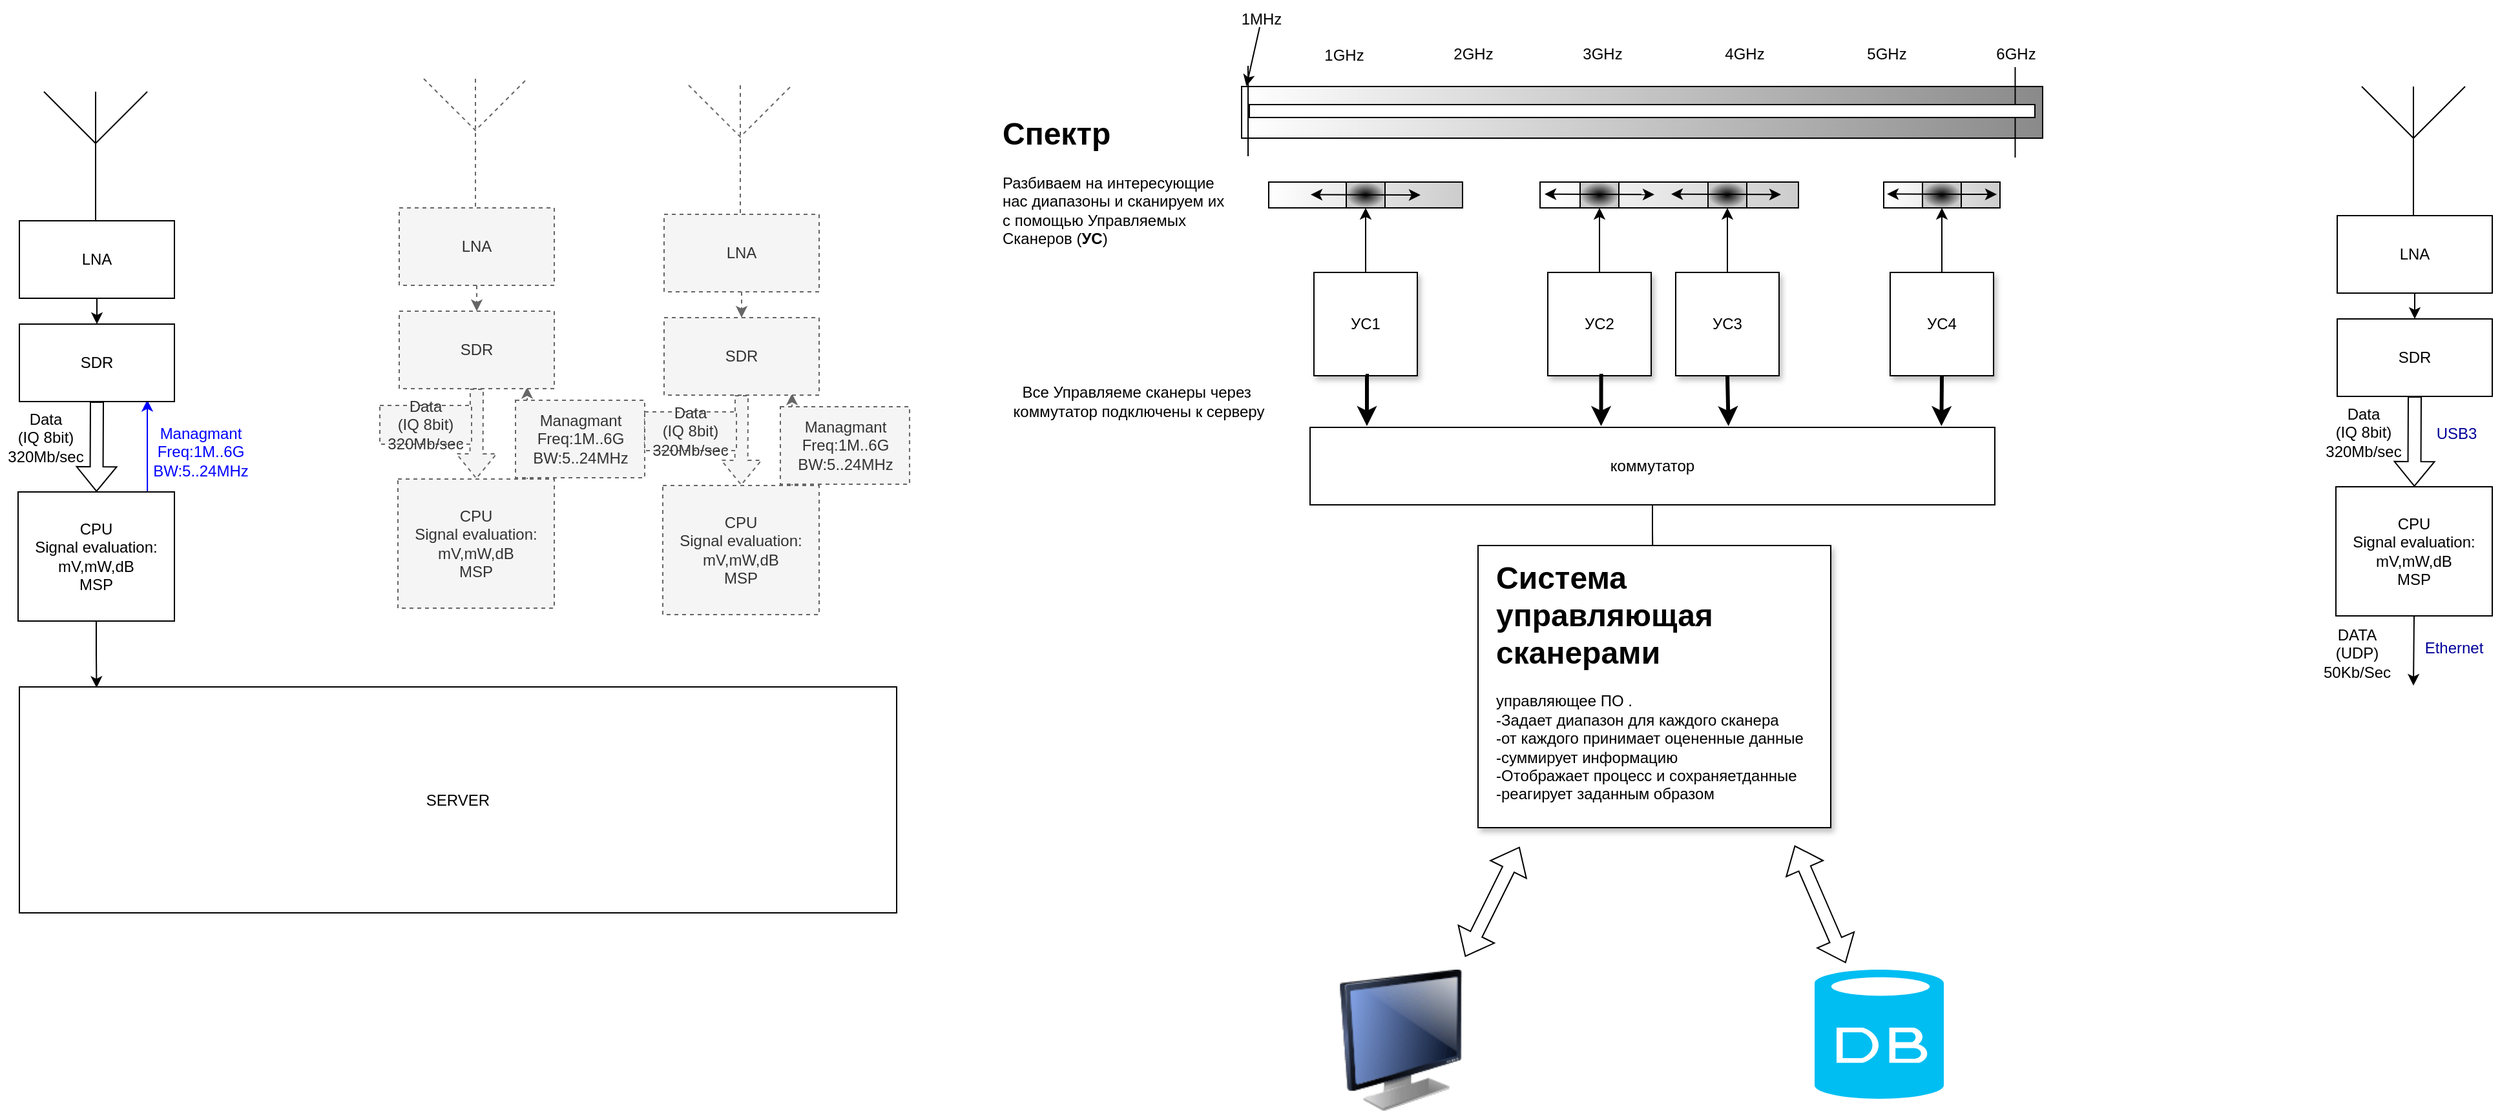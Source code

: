 <mxfile version="24.0.5" type="github">
  <diagram name="Страница — 1" id="Wt9Dw4-7bhf395d1TXMc">
    <mxGraphModel dx="2490" dy="1497" grid="1" gridSize="10" guides="1" tooltips="1" connect="1" arrows="1" fold="1" page="1" pageScale="1" pageWidth="827" pageHeight="1169" math="0" shadow="0">
      <root>
        <mxCell id="0" />
        <mxCell id="1" parent="0" />
        <mxCell id="6Qiw5VS2r3cl6HaXIJJI-7" value="SERVER" style="rounded=0;whiteSpace=wrap;html=1;" vertex="1" parent="1">
          <mxGeometry x="81" y="561" width="679" height="175" as="geometry" />
        </mxCell>
        <mxCell id="6Qiw5VS2r3cl6HaXIJJI-16" value="" style="endArrow=classic;html=1;rounded=0;entryX=0.825;entryY=0.979;entryDx=0;entryDy=0;entryPerimeter=0;strokeColor=#0000FF;exitX=0.827;exitY=0.002;exitDx=0;exitDy=0;exitPerimeter=0;" edge="1" parent="1" source="6Qiw5VS2r3cl6HaXIJJI-4" target="6Qiw5VS2r3cl6HaXIJJI-2">
          <mxGeometry width="50" height="50" relative="1" as="geometry">
            <mxPoint x="180" y="400" as="sourcePoint" />
            <mxPoint x="290" y="350" as="targetPoint" />
          </mxGeometry>
        </mxCell>
        <mxCell id="6Qiw5VS2r3cl6HaXIJJI-17" value="Managmant&lt;br&gt;Freq:1M..6G&lt;br&gt;BW:5..24MHz" style="text;html=1;align=center;verticalAlign=middle;resizable=0;points=[];autosize=1;strokeColor=none;fillColor=none;fontColor=#0000FF;" vertex="1" parent="1">
          <mxGeometry x="171" y="349" width="100" height="60" as="geometry" />
        </mxCell>
        <mxCell id="6Qiw5VS2r3cl6HaXIJJI-1" value="" style="verticalLabelPosition=bottom;shadow=0;dashed=0;align=center;html=1;verticalAlign=top;shape=mxgraph.electrical.radio.aerial_-_antenna_1;" vertex="1" parent="1">
          <mxGeometry x="100" y="100" width="80" height="100" as="geometry" />
        </mxCell>
        <mxCell id="6Qiw5VS2r3cl6HaXIJJI-2" value="SDR" style="rounded=0;whiteSpace=wrap;html=1;" vertex="1" parent="1">
          <mxGeometry x="81" y="280" width="120" height="60" as="geometry" />
        </mxCell>
        <mxCell id="6Qiw5VS2r3cl6HaXIJJI-18" style="edgeStyle=orthogonalEdgeStyle;rounded=0;orthogonalLoop=1;jettySize=auto;html=1;exitX=0.5;exitY=1;exitDx=0;exitDy=0;" edge="1" parent="1" source="6Qiw5VS2r3cl6HaXIJJI-3">
          <mxGeometry relative="1" as="geometry">
            <mxPoint x="141" y="280" as="targetPoint" />
          </mxGeometry>
        </mxCell>
        <mxCell id="6Qiw5VS2r3cl6HaXIJJI-3" value="LNA" style="rounded=0;whiteSpace=wrap;html=1;" vertex="1" parent="1">
          <mxGeometry x="81" y="200" width="120" height="60" as="geometry" />
        </mxCell>
        <mxCell id="6Qiw5VS2r3cl6HaXIJJI-4" value="CPU&lt;div&gt;&lt;span lang=&quot;en&quot; class=&quot;HwtZe&quot;&gt;&lt;span class=&quot;jCAhz ChMk0b&quot;&gt;&lt;span class=&quot;ryNqvb&quot;&gt;Signal evaluation:&lt;br&gt;mV,mW,dB&lt;br&gt;MSP&lt;br&gt;&lt;/span&gt;&lt;/span&gt;&lt;/span&gt;&lt;/div&gt;" style="rounded=0;whiteSpace=wrap;html=1;" vertex="1" parent="1">
          <mxGeometry x="80" y="410" width="121" height="100" as="geometry" />
        </mxCell>
        <mxCell id="6Qiw5VS2r3cl6HaXIJJI-5" value="" style="shape=flexArrow;endArrow=classic;html=1;rounded=0;exitX=0.5;exitY=1;exitDx=0;exitDy=0;" edge="1" parent="1" source="6Qiw5VS2r3cl6HaXIJJI-2" target="6Qiw5VS2r3cl6HaXIJJI-4">
          <mxGeometry width="50" height="50" relative="1" as="geometry">
            <mxPoint x="20" y="390" as="sourcePoint" />
            <mxPoint x="70" y="340" as="targetPoint" />
          </mxGeometry>
        </mxCell>
        <mxCell id="6Qiw5VS2r3cl6HaXIJJI-6" value="Data&lt;br&gt;(IQ 8bit)&lt;br&gt;320Mb/sec" style="text;html=1;align=center;verticalAlign=middle;whiteSpace=wrap;rounded=0;" vertex="1" parent="1">
          <mxGeometry x="66" y="353" width="71" height="30" as="geometry" />
        </mxCell>
        <mxCell id="6Qiw5VS2r3cl6HaXIJJI-21" style="edgeStyle=orthogonalEdgeStyle;rounded=0;orthogonalLoop=1;jettySize=auto;html=1;exitX=0.5;exitY=1;exitDx=0;exitDy=0;entryX=0.088;entryY=0.004;entryDx=0;entryDy=0;entryPerimeter=0;" edge="1" parent="1" source="6Qiw5VS2r3cl6HaXIJJI-4" target="6Qiw5VS2r3cl6HaXIJJI-7">
          <mxGeometry relative="1" as="geometry" />
        </mxCell>
        <mxCell id="6Qiw5VS2r3cl6HaXIJJI-22" value="" style="endArrow=classic;html=1;rounded=0;entryX=0.825;entryY=0.979;entryDx=0;entryDy=0;entryPerimeter=0;strokeColor=#666666;exitX=0.827;exitY=0.002;exitDx=0;exitDy=0;exitPerimeter=0;fillColor=#f5f5f5;dashed=1;" edge="1" parent="1" source="6Qiw5VS2r3cl6HaXIJJI-28" target="6Qiw5VS2r3cl6HaXIJJI-25">
          <mxGeometry width="50" height="50" relative="1" as="geometry">
            <mxPoint x="474" y="390" as="sourcePoint" />
            <mxPoint x="584" y="340" as="targetPoint" />
          </mxGeometry>
        </mxCell>
        <mxCell id="6Qiw5VS2r3cl6HaXIJJI-23" value="Managmant&lt;br&gt;Freq:1M..6G&lt;br&gt;BW:5..24MHz" style="text;html=1;align=center;verticalAlign=middle;resizable=0;points=[];autosize=1;strokeColor=#666666;fillColor=#f5f5f5;fontColor=#333333;dashed=1;" vertex="1" parent="1">
          <mxGeometry x="465" y="339" width="100" height="60" as="geometry" />
        </mxCell>
        <mxCell id="6Qiw5VS2r3cl6HaXIJJI-24" value="" style="verticalLabelPosition=bottom;shadow=0;dashed=1;align=center;html=1;verticalAlign=top;shape=mxgraph.electrical.radio.aerial_-_antenna_1;fillColor=#f5f5f5;fontColor=#333333;strokeColor=#666666;" vertex="1" parent="1">
          <mxGeometry x="394" y="90" width="80" height="100" as="geometry" />
        </mxCell>
        <mxCell id="6Qiw5VS2r3cl6HaXIJJI-25" value="SDR" style="rounded=0;whiteSpace=wrap;html=1;fillColor=#f5f5f5;fontColor=#333333;strokeColor=#666666;dashed=1;" vertex="1" parent="1">
          <mxGeometry x="375" y="270" width="120" height="60" as="geometry" />
        </mxCell>
        <mxCell id="6Qiw5VS2r3cl6HaXIJJI-26" style="edgeStyle=orthogonalEdgeStyle;rounded=0;orthogonalLoop=1;jettySize=auto;html=1;exitX=0.5;exitY=1;exitDx=0;exitDy=0;fillColor=#f5f5f5;strokeColor=#666666;dashed=1;" edge="1" parent="1" source="6Qiw5VS2r3cl6HaXIJJI-27">
          <mxGeometry relative="1" as="geometry">
            <mxPoint x="435" y="270" as="targetPoint" />
          </mxGeometry>
        </mxCell>
        <mxCell id="6Qiw5VS2r3cl6HaXIJJI-27" value="LNA" style="rounded=0;whiteSpace=wrap;html=1;fillColor=#f5f5f5;fontColor=#333333;strokeColor=#666666;dashed=1;" vertex="1" parent="1">
          <mxGeometry x="375" y="190" width="120" height="60" as="geometry" />
        </mxCell>
        <mxCell id="6Qiw5VS2r3cl6HaXIJJI-28" value="CPU&lt;div&gt;&lt;span lang=&quot;en&quot; class=&quot;HwtZe&quot;&gt;&lt;span class=&quot;jCAhz ChMk0b&quot;&gt;&lt;span class=&quot;ryNqvb&quot;&gt;Signal evaluation:&lt;br&gt;mV,mW,dB&lt;br&gt;MSP&lt;br&gt;&lt;/span&gt;&lt;/span&gt;&lt;/span&gt;&lt;/div&gt;" style="rounded=0;whiteSpace=wrap;html=1;fillColor=#f5f5f5;fontColor=#333333;strokeColor=#666666;dashed=1;" vertex="1" parent="1">
          <mxGeometry x="374" y="400" width="121" height="100" as="geometry" />
        </mxCell>
        <mxCell id="6Qiw5VS2r3cl6HaXIJJI-29" value="" style="shape=flexArrow;endArrow=classic;html=1;rounded=0;exitX=0.5;exitY=1;exitDx=0;exitDy=0;fillColor=#f5f5f5;strokeColor=#666666;dashed=1;" edge="1" parent="1" source="6Qiw5VS2r3cl6HaXIJJI-25" target="6Qiw5VS2r3cl6HaXIJJI-28">
          <mxGeometry width="50" height="50" relative="1" as="geometry">
            <mxPoint x="314" y="380" as="sourcePoint" />
            <mxPoint x="364" y="330" as="targetPoint" />
          </mxGeometry>
        </mxCell>
        <mxCell id="6Qiw5VS2r3cl6HaXIJJI-30" value="Data&lt;br&gt;(IQ 8bit)&lt;br&gt;320Mb/sec" style="text;html=1;align=center;verticalAlign=middle;whiteSpace=wrap;rounded=0;fillColor=#f5f5f5;fontColor=#333333;strokeColor=#666666;dashed=1;" vertex="1" parent="1">
          <mxGeometry x="360" y="343" width="71" height="30" as="geometry" />
        </mxCell>
        <mxCell id="6Qiw5VS2r3cl6HaXIJJI-31" value="" style="endArrow=classic;html=1;rounded=0;entryX=0.825;entryY=0.979;entryDx=0;entryDy=0;entryPerimeter=0;strokeColor=#666666;exitX=0.827;exitY=0.002;exitDx=0;exitDy=0;exitPerimeter=0;fillColor=#f5f5f5;dashed=1;" edge="1" parent="1" source="6Qiw5VS2r3cl6HaXIJJI-37" target="6Qiw5VS2r3cl6HaXIJJI-34">
          <mxGeometry width="50" height="50" relative="1" as="geometry">
            <mxPoint x="679" y="395" as="sourcePoint" />
            <mxPoint x="789" y="345" as="targetPoint" />
          </mxGeometry>
        </mxCell>
        <mxCell id="6Qiw5VS2r3cl6HaXIJJI-32" value="Managmant&lt;br&gt;Freq:1M..6G&lt;br&gt;BW:5..24MHz" style="text;html=1;align=center;verticalAlign=middle;resizable=0;points=[];autosize=1;strokeColor=#666666;fillColor=#f5f5f5;fontColor=#333333;dashed=1;" vertex="1" parent="1">
          <mxGeometry x="670" y="344" width="100" height="60" as="geometry" />
        </mxCell>
        <mxCell id="6Qiw5VS2r3cl6HaXIJJI-33" value="" style="verticalLabelPosition=bottom;shadow=0;dashed=1;align=center;html=1;verticalAlign=top;shape=mxgraph.electrical.radio.aerial_-_antenna_1;fillColor=#f5f5f5;fontColor=#333333;strokeColor=#666666;" vertex="1" parent="1">
          <mxGeometry x="599" y="95" width="80" height="100" as="geometry" />
        </mxCell>
        <mxCell id="6Qiw5VS2r3cl6HaXIJJI-34" value="SDR" style="rounded=0;whiteSpace=wrap;html=1;fillColor=#f5f5f5;fontColor=#333333;strokeColor=#666666;dashed=1;" vertex="1" parent="1">
          <mxGeometry x="580" y="275" width="120" height="60" as="geometry" />
        </mxCell>
        <mxCell id="6Qiw5VS2r3cl6HaXIJJI-35" style="edgeStyle=orthogonalEdgeStyle;rounded=0;orthogonalLoop=1;jettySize=auto;html=1;exitX=0.5;exitY=1;exitDx=0;exitDy=0;fillColor=#f5f5f5;strokeColor=#666666;dashed=1;" edge="1" parent="1" source="6Qiw5VS2r3cl6HaXIJJI-36">
          <mxGeometry relative="1" as="geometry">
            <mxPoint x="640" y="275" as="targetPoint" />
          </mxGeometry>
        </mxCell>
        <mxCell id="6Qiw5VS2r3cl6HaXIJJI-36" value="LNA" style="rounded=0;whiteSpace=wrap;html=1;fillColor=#f5f5f5;fontColor=#333333;strokeColor=#666666;dashed=1;" vertex="1" parent="1">
          <mxGeometry x="580" y="195" width="120" height="60" as="geometry" />
        </mxCell>
        <mxCell id="6Qiw5VS2r3cl6HaXIJJI-37" value="CPU&lt;div&gt;&lt;span lang=&quot;en&quot; class=&quot;HwtZe&quot;&gt;&lt;span class=&quot;jCAhz ChMk0b&quot;&gt;&lt;span class=&quot;ryNqvb&quot;&gt;Signal evaluation:&lt;br&gt;mV,mW,dB&lt;br&gt;MSP&lt;br&gt;&lt;/span&gt;&lt;/span&gt;&lt;/span&gt;&lt;/div&gt;" style="rounded=0;whiteSpace=wrap;html=1;fillColor=#f5f5f5;fontColor=#333333;strokeColor=#666666;dashed=1;" vertex="1" parent="1">
          <mxGeometry x="579" y="405" width="121" height="100" as="geometry" />
        </mxCell>
        <mxCell id="6Qiw5VS2r3cl6HaXIJJI-38" value="" style="shape=flexArrow;endArrow=classic;html=1;rounded=0;exitX=0.5;exitY=1;exitDx=0;exitDy=0;fillColor=#f5f5f5;strokeColor=#666666;dashed=1;" edge="1" parent="1" source="6Qiw5VS2r3cl6HaXIJJI-34" target="6Qiw5VS2r3cl6HaXIJJI-37">
          <mxGeometry width="50" height="50" relative="1" as="geometry">
            <mxPoint x="519" y="385" as="sourcePoint" />
            <mxPoint x="569" y="335" as="targetPoint" />
          </mxGeometry>
        </mxCell>
        <mxCell id="6Qiw5VS2r3cl6HaXIJJI-39" value="Data&lt;br&gt;(IQ 8bit)&lt;br&gt;320Mb/sec" style="text;html=1;align=center;verticalAlign=middle;whiteSpace=wrap;rounded=0;fillColor=#f5f5f5;fontColor=#333333;strokeColor=#666666;dashed=1;" vertex="1" parent="1">
          <mxGeometry x="565" y="348" width="71" height="30" as="geometry" />
        </mxCell>
        <mxCell id="6Qiw5VS2r3cl6HaXIJJI-60" value="" style="rounded=0;whiteSpace=wrap;html=1;gradientColor=#CCCCCC;gradientDirection=east;" vertex="1" parent="1">
          <mxGeometry x="1048" y="170" width="150" height="20" as="geometry" />
        </mxCell>
        <mxCell id="6Qiw5VS2r3cl6HaXIJJI-61" value="" style="rounded=0;whiteSpace=wrap;html=1;gradientColor=#CCCCCC;gradientDirection=east;" vertex="1" parent="1">
          <mxGeometry x="1258" y="170" width="200" height="20" as="geometry" />
        </mxCell>
        <mxCell id="6Qiw5VS2r3cl6HaXIJJI-62" value="" style="rounded=0;whiteSpace=wrap;html=1;gradientColor=#CCCCCC;gradientDirection=east;" vertex="1" parent="1">
          <mxGeometry x="1524" y="170" width="90" height="20" as="geometry" />
        </mxCell>
        <mxCell id="6Qiw5VS2r3cl6HaXIJJI-63" value="" style="rounded=0;whiteSpace=wrap;html=1;gradientColor=#CCCCCC;gradientDirection=radial;fillColor=#000000;" vertex="1" parent="1">
          <mxGeometry x="1108" y="170" width="30" height="20" as="geometry" />
        </mxCell>
        <mxCell id="6Qiw5VS2r3cl6HaXIJJI-64" value="" style="rounded=0;whiteSpace=wrap;html=1;gradientColor=#CCCCCC;gradientDirection=radial;fillColor=#000000;" vertex="1" parent="1">
          <mxGeometry x="1289" y="170" width="30" height="20" as="geometry" />
        </mxCell>
        <mxCell id="6Qiw5VS2r3cl6HaXIJJI-65" value="" style="rounded=0;whiteSpace=wrap;html=1;gradientColor=#CCCCCC;gradientDirection=radial;fillColor=#000000;" vertex="1" parent="1">
          <mxGeometry x="1388" y="170" width="30" height="20" as="geometry" />
        </mxCell>
        <mxCell id="6Qiw5VS2r3cl6HaXIJJI-66" value="" style="rounded=0;whiteSpace=wrap;html=1;gradientColor=#CCCCCC;gradientDirection=radial;fillColor=#000000;" vertex="1" parent="1">
          <mxGeometry x="1554" y="170" width="30" height="20" as="geometry" />
        </mxCell>
        <mxCell id="6Qiw5VS2r3cl6HaXIJJI-67" value="" style="endArrow=classic;startArrow=classic;html=1;rounded=0;" edge="1" parent="1">
          <mxGeometry width="50" height="50" relative="1" as="geometry">
            <mxPoint x="1080.5" y="179.75" as="sourcePoint" />
            <mxPoint x="1165.5" y="180" as="targetPoint" />
          </mxGeometry>
        </mxCell>
        <mxCell id="6Qiw5VS2r3cl6HaXIJJI-68" value="" style="endArrow=classic;startArrow=classic;html=1;rounded=0;" edge="1" parent="1">
          <mxGeometry width="50" height="50" relative="1" as="geometry">
            <mxPoint x="1261.5" y="179.37" as="sourcePoint" />
            <mxPoint x="1346.5" y="179.62" as="targetPoint" />
          </mxGeometry>
        </mxCell>
        <mxCell id="6Qiw5VS2r3cl6HaXIJJI-69" value="" style="endArrow=classic;startArrow=classic;html=1;rounded=0;" edge="1" parent="1">
          <mxGeometry width="50" height="50" relative="1" as="geometry">
            <mxPoint x="1359.5" y="179.37" as="sourcePoint" />
            <mxPoint x="1444.5" y="179.62" as="targetPoint" />
          </mxGeometry>
        </mxCell>
        <mxCell id="6Qiw5VS2r3cl6HaXIJJI-70" value="" style="endArrow=classic;startArrow=classic;html=1;rounded=0;" edge="1" parent="1">
          <mxGeometry width="50" height="50" relative="1" as="geometry">
            <mxPoint x="1526.5" y="179.29" as="sourcePoint" />
            <mxPoint x="1611.5" y="179.54" as="targetPoint" />
          </mxGeometry>
        </mxCell>
        <mxCell id="6Qiw5VS2r3cl6HaXIJJI-72" value="&lt;h1 style=&quot;margin-top: 0px;&quot;&gt;Спектр&lt;/h1&gt;&lt;p&gt;Разбиваем на интересующие нас диапазоны и сканируем их с помощью Управляемых Сканеров (&lt;b&gt;УС&lt;/b&gt;)&lt;br&gt;&lt;/p&gt;" style="text;html=1;whiteSpace=wrap;overflow=hidden;rounded=0;" vertex="1" parent="1">
          <mxGeometry x="840" y="112" width="180" height="120" as="geometry" />
        </mxCell>
        <mxCell id="6Qiw5VS2r3cl6HaXIJJI-45" value="" style="rounded=0;whiteSpace=wrap;html=1;gradientColor=#8A8A8A;gradientDirection=east;" vertex="1" parent="1">
          <mxGeometry x="1027" y="96" width="620" height="40" as="geometry" />
        </mxCell>
        <mxCell id="6Qiw5VS2r3cl6HaXIJJI-46" value="1GHz" style="text;html=1;align=center;verticalAlign=middle;resizable=0;points=[];autosize=1;strokeColor=none;fillColor=none;" vertex="1" parent="1">
          <mxGeometry x="1081" y="57" width="50" height="30" as="geometry" />
        </mxCell>
        <mxCell id="6Qiw5VS2r3cl6HaXIJJI-47" value="2GHz" style="text;html=1;align=center;verticalAlign=middle;resizable=0;points=[];autosize=1;strokeColor=none;fillColor=none;" vertex="1" parent="1">
          <mxGeometry x="1181" y="56" width="50" height="30" as="geometry" />
        </mxCell>
        <mxCell id="6Qiw5VS2r3cl6HaXIJJI-48" value="3GHz" style="text;html=1;align=center;verticalAlign=middle;resizable=0;points=[];autosize=1;strokeColor=none;fillColor=none;" vertex="1" parent="1">
          <mxGeometry x="1281" y="56" width="50" height="30" as="geometry" />
        </mxCell>
        <mxCell id="6Qiw5VS2r3cl6HaXIJJI-49" value="4GHz" style="text;html=1;align=center;verticalAlign=middle;resizable=0;points=[];autosize=1;strokeColor=none;fillColor=none;" vertex="1" parent="1">
          <mxGeometry x="1391" y="56" width="50" height="30" as="geometry" />
        </mxCell>
        <mxCell id="6Qiw5VS2r3cl6HaXIJJI-50" value="5GHz" style="text;html=1;align=center;verticalAlign=middle;resizable=0;points=[];autosize=1;strokeColor=none;fillColor=none;" vertex="1" parent="1">
          <mxGeometry x="1501" y="56" width="50" height="30" as="geometry" />
        </mxCell>
        <mxCell id="6Qiw5VS2r3cl6HaXIJJI-51" value="6GHz" style="text;html=1;align=center;verticalAlign=middle;resizable=0;points=[];autosize=1;strokeColor=none;fillColor=none;" vertex="1" parent="1">
          <mxGeometry x="1601" y="56" width="50" height="30" as="geometry" />
        </mxCell>
        <mxCell id="6Qiw5VS2r3cl6HaXIJJI-53" value="" style="endArrow=classic;html=1;rounded=0;entryX=0.006;entryY=-0.006;entryDx=0;entryDy=0;entryPerimeter=0;" edge="1" parent="1" target="6Qiw5VS2r3cl6HaXIJJI-45">
          <mxGeometry width="50" height="50" relative="1" as="geometry">
            <mxPoint x="1041" y="50" as="sourcePoint" />
            <mxPoint x="1051" y="170" as="targetPoint" />
          </mxGeometry>
        </mxCell>
        <mxCell id="6Qiw5VS2r3cl6HaXIJJI-54" value="1MHz" style="text;html=1;align=center;verticalAlign=middle;resizable=0;points=[];autosize=1;strokeColor=none;fillColor=none;" vertex="1" parent="1">
          <mxGeometry x="1017" y="29" width="50" height="30" as="geometry" />
        </mxCell>
        <mxCell id="6Qiw5VS2r3cl6HaXIJJI-55" value="" style="endArrow=none;html=1;rounded=0;" edge="1" parent="1">
          <mxGeometry width="50" height="50" relative="1" as="geometry">
            <mxPoint x="1032" y="150" as="sourcePoint" />
            <mxPoint x="1032" y="80" as="targetPoint" />
          </mxGeometry>
        </mxCell>
        <mxCell id="6Qiw5VS2r3cl6HaXIJJI-56" value="" style="endArrow=none;html=1;rounded=0;" edge="1" parent="1">
          <mxGeometry width="50" height="50" relative="1" as="geometry">
            <mxPoint x="1625.75" y="151" as="sourcePoint" />
            <mxPoint x="1625.75" y="81" as="targetPoint" />
          </mxGeometry>
        </mxCell>
        <mxCell id="6Qiw5VS2r3cl6HaXIJJI-57" value="" style="rounded=0;whiteSpace=wrap;html=1;" vertex="1" parent="1">
          <mxGeometry x="1033" y="110" width="608" height="10" as="geometry" />
        </mxCell>
        <mxCell id="6Qiw5VS2r3cl6HaXIJJI-79" style="edgeStyle=orthogonalEdgeStyle;rounded=0;orthogonalLoop=1;jettySize=auto;html=1;exitX=0.5;exitY=0;exitDx=0;exitDy=0;entryX=0.5;entryY=1;entryDx=0;entryDy=0;" edge="1" parent="1" source="6Qiw5VS2r3cl6HaXIJJI-75" target="6Qiw5VS2r3cl6HaXIJJI-63">
          <mxGeometry relative="1" as="geometry" />
        </mxCell>
        <mxCell id="6Qiw5VS2r3cl6HaXIJJI-75" value="УС1" style="whiteSpace=wrap;html=1;aspect=fixed;shadow=1;" vertex="1" parent="1">
          <mxGeometry x="1083" y="240" width="80" height="80" as="geometry" />
        </mxCell>
        <mxCell id="6Qiw5VS2r3cl6HaXIJJI-80" style="edgeStyle=orthogonalEdgeStyle;rounded=0;orthogonalLoop=1;jettySize=auto;html=1;exitX=0.5;exitY=0;exitDx=0;exitDy=0;entryX=0.5;entryY=1;entryDx=0;entryDy=0;" edge="1" parent="1" source="6Qiw5VS2r3cl6HaXIJJI-76" target="6Qiw5VS2r3cl6HaXIJJI-64">
          <mxGeometry relative="1" as="geometry" />
        </mxCell>
        <mxCell id="6Qiw5VS2r3cl6HaXIJJI-76" value="УС2" style="whiteSpace=wrap;html=1;aspect=fixed;shadow=1;" vertex="1" parent="1">
          <mxGeometry x="1264" y="240" width="80" height="80" as="geometry" />
        </mxCell>
        <mxCell id="6Qiw5VS2r3cl6HaXIJJI-81" style="edgeStyle=orthogonalEdgeStyle;rounded=0;orthogonalLoop=1;jettySize=auto;html=1;exitX=0.5;exitY=0;exitDx=0;exitDy=0;entryX=0.5;entryY=1;entryDx=0;entryDy=0;" edge="1" parent="1" source="6Qiw5VS2r3cl6HaXIJJI-77" target="6Qiw5VS2r3cl6HaXIJJI-65">
          <mxGeometry relative="1" as="geometry" />
        </mxCell>
        <mxCell id="6Qiw5VS2r3cl6HaXIJJI-77" value="УС3" style="whiteSpace=wrap;html=1;aspect=fixed;shadow=1;" vertex="1" parent="1">
          <mxGeometry x="1363" y="240" width="80" height="80" as="geometry" />
        </mxCell>
        <mxCell id="6Qiw5VS2r3cl6HaXIJJI-82" style="edgeStyle=orthogonalEdgeStyle;rounded=0;orthogonalLoop=1;jettySize=auto;html=1;exitX=0.5;exitY=0;exitDx=0;exitDy=0;entryX=0.5;entryY=1;entryDx=0;entryDy=0;" edge="1" parent="1" source="6Qiw5VS2r3cl6HaXIJJI-78" target="6Qiw5VS2r3cl6HaXIJJI-66">
          <mxGeometry relative="1" as="geometry" />
        </mxCell>
        <mxCell id="6Qiw5VS2r3cl6HaXIJJI-78" value="УС4" style="whiteSpace=wrap;html=1;aspect=fixed;shadow=1;" vertex="1" parent="1">
          <mxGeometry x="1529" y="240" width="80" height="80" as="geometry" />
        </mxCell>
        <mxCell id="6Qiw5VS2r3cl6HaXIJJI-83" value="коммутатор" style="rounded=0;whiteSpace=wrap;html=1;" vertex="1" parent="1">
          <mxGeometry x="1080" y="360" width="530" height="60" as="geometry" />
        </mxCell>
        <mxCell id="6Qiw5VS2r3cl6HaXIJJI-85" value="&lt;div&gt;Все Управляеме сканеры через&amp;nbsp;&lt;/div&gt;&lt;div&gt;коммутатор подключены к серверу&lt;/div&gt;" style="text;html=1;align=center;verticalAlign=middle;resizable=0;points=[];autosize=1;strokeColor=none;fillColor=none;strokeWidth=3;" vertex="1" parent="1">
          <mxGeometry x="837" y="320" width="220" height="40" as="geometry" />
        </mxCell>
        <mxCell id="6Qiw5VS2r3cl6HaXIJJI-86" style="edgeStyle=orthogonalEdgeStyle;rounded=0;orthogonalLoop=1;jettySize=auto;html=1;exitX=0.5;exitY=1;exitDx=0;exitDy=0;entryX=0.083;entryY=-0.017;entryDx=0;entryDy=0;entryPerimeter=0;strokeWidth=3;" edge="1" parent="1" source="6Qiw5VS2r3cl6HaXIJJI-75" target="6Qiw5VS2r3cl6HaXIJJI-83">
          <mxGeometry relative="1" as="geometry" />
        </mxCell>
        <mxCell id="6Qiw5VS2r3cl6HaXIJJI-87" style="edgeStyle=orthogonalEdgeStyle;rounded=0;orthogonalLoop=1;jettySize=auto;html=1;exitX=0.5;exitY=1;exitDx=0;exitDy=0;entryX=0.425;entryY=-0.017;entryDx=0;entryDy=0;entryPerimeter=0;strokeWidth=3;" edge="1" parent="1" source="6Qiw5VS2r3cl6HaXIJJI-76" target="6Qiw5VS2r3cl6HaXIJJI-83">
          <mxGeometry relative="1" as="geometry" />
        </mxCell>
        <mxCell id="6Qiw5VS2r3cl6HaXIJJI-88" style="edgeStyle=orthogonalEdgeStyle;rounded=0;orthogonalLoop=1;jettySize=auto;html=1;exitX=0.5;exitY=1;exitDx=0;exitDy=0;entryX=0.611;entryY=-0.017;entryDx=0;entryDy=0;entryPerimeter=0;strokeWidth=3;" edge="1" parent="1" source="6Qiw5VS2r3cl6HaXIJJI-77" target="6Qiw5VS2r3cl6HaXIJJI-83">
          <mxGeometry relative="1" as="geometry" />
        </mxCell>
        <mxCell id="6Qiw5VS2r3cl6HaXIJJI-89" style="edgeStyle=orthogonalEdgeStyle;rounded=0;orthogonalLoop=1;jettySize=auto;html=1;exitX=0.5;exitY=1;exitDx=0;exitDy=0;entryX=0.922;entryY=-0.017;entryDx=0;entryDy=0;entryPerimeter=0;strokeWidth=3;" edge="1" parent="1" source="6Qiw5VS2r3cl6HaXIJJI-78" target="6Qiw5VS2r3cl6HaXIJJI-83">
          <mxGeometry relative="1" as="geometry" />
        </mxCell>
        <mxCell id="6Qiw5VS2r3cl6HaXIJJI-91" style="edgeStyle=orthogonalEdgeStyle;rounded=0;orthogonalLoop=1;jettySize=auto;html=1;exitX=0.5;exitY=1;exitDx=0;exitDy=0;entryX=0.497;entryY=0.052;entryDx=0;entryDy=0;entryPerimeter=0;" edge="1" parent="1" source="6Qiw5VS2r3cl6HaXIJJI-83" target="6Qiw5VS2r3cl6HaXIJJI-90">
          <mxGeometry relative="1" as="geometry" />
        </mxCell>
        <mxCell id="6Qiw5VS2r3cl6HaXIJJI-92" value="" style="group" vertex="1" connectable="0" parent="1">
          <mxGeometry x="1210" y="440" width="273" height="230" as="geometry" />
        </mxCell>
        <mxCell id="6Qiw5VS2r3cl6HaXIJJI-84" value="" style="rounded=0;whiteSpace=wrap;html=1;shadow=1;" vertex="1" parent="6Qiw5VS2r3cl6HaXIJJI-92">
          <mxGeometry y="11.5" width="273" height="218.5" as="geometry" />
        </mxCell>
        <mxCell id="6Qiw5VS2r3cl6HaXIJJI-90" value="&lt;h1 style=&quot;margin-top: 0px;&quot;&gt;Система управляющая сканерами&lt;br&gt;&lt;/h1&gt;&lt;p&gt;управляющее ПО . &lt;br&gt;-Задает диапазон для каждого сканера&lt;br&gt;-от каждого принимает оцененные данные&lt;br&gt;-суммирует информацию&lt;br&gt;-Отображает  процесс и сохраняетданные&lt;br&gt;-реагирует заданным образом&lt;br&gt;&lt;br&gt;&lt;/p&gt;" style="text;html=1;whiteSpace=wrap;overflow=hidden;rounded=0;" vertex="1" parent="6Qiw5VS2r3cl6HaXIJJI-92">
          <mxGeometry x="11.5" y="16" width="249" height="223.1" as="geometry" />
        </mxCell>
        <mxCell id="6Qiw5VS2r3cl6HaXIJJI-93" value="" style="image;html=1;image=img/lib/clip_art/computers/Monitor_128x128.png" vertex="1" parent="1">
          <mxGeometry x="1061" y="780" width="179" height="110" as="geometry" />
        </mxCell>
        <mxCell id="6Qiw5VS2r3cl6HaXIJJI-94" value="" style="verticalLabelPosition=bottom;html=1;verticalAlign=top;align=center;strokeColor=none;fillColor=#00BEF2;shape=mxgraph.azure.database;" vertex="1" parent="1">
          <mxGeometry x="1470.5" y="780" width="100" height="100" as="geometry" />
        </mxCell>
        <mxCell id="6Qiw5VS2r3cl6HaXIJJI-96" value="" style="verticalLabelPosition=bottom;shadow=0;dashed=0;align=center;html=1;verticalAlign=top;shape=mxgraph.electrical.radio.aerial_-_antenna_1;" vertex="1" parent="1">
          <mxGeometry x="1894" y="96" width="80" height="100" as="geometry" />
        </mxCell>
        <mxCell id="6Qiw5VS2r3cl6HaXIJJI-97" value="SDR" style="rounded=0;whiteSpace=wrap;html=1;" vertex="1" parent="1">
          <mxGeometry x="1875" y="276" width="120" height="60" as="geometry" />
        </mxCell>
        <mxCell id="6Qiw5VS2r3cl6HaXIJJI-98" style="edgeStyle=orthogonalEdgeStyle;rounded=0;orthogonalLoop=1;jettySize=auto;html=1;exitX=0.5;exitY=1;exitDx=0;exitDy=0;" edge="1" parent="1" source="6Qiw5VS2r3cl6HaXIJJI-99">
          <mxGeometry relative="1" as="geometry">
            <mxPoint x="1935" y="276" as="targetPoint" />
          </mxGeometry>
        </mxCell>
        <mxCell id="6Qiw5VS2r3cl6HaXIJJI-99" value="LNA" style="rounded=0;whiteSpace=wrap;html=1;" vertex="1" parent="1">
          <mxGeometry x="1875" y="196" width="120" height="60" as="geometry" />
        </mxCell>
        <mxCell id="6Qiw5VS2r3cl6HaXIJJI-100" value="CPU&lt;div&gt;&lt;span lang=&quot;en&quot; class=&quot;HwtZe&quot;&gt;&lt;span class=&quot;jCAhz ChMk0b&quot;&gt;&lt;span class=&quot;ryNqvb&quot;&gt;Signal evaluation:&lt;br&gt;mV,mW,dB&lt;br&gt;MSP&lt;br&gt;&lt;/span&gt;&lt;/span&gt;&lt;/span&gt;&lt;/div&gt;" style="rounded=0;whiteSpace=wrap;html=1;" vertex="1" parent="1">
          <mxGeometry x="1874" y="406" width="121" height="100" as="geometry" />
        </mxCell>
        <mxCell id="6Qiw5VS2r3cl6HaXIJJI-101" value="" style="shape=flexArrow;endArrow=classic;html=1;rounded=0;exitX=0.5;exitY=1;exitDx=0;exitDy=0;" edge="1" parent="1" source="6Qiw5VS2r3cl6HaXIJJI-97" target="6Qiw5VS2r3cl6HaXIJJI-100">
          <mxGeometry width="50" height="50" relative="1" as="geometry">
            <mxPoint x="1814" y="386" as="sourcePoint" />
            <mxPoint x="1864" y="336" as="targetPoint" />
          </mxGeometry>
        </mxCell>
        <mxCell id="6Qiw5VS2r3cl6HaXIJJI-102" value="Data&lt;br&gt;(IQ 8bit)&lt;br&gt;320Mb/sec" style="text;html=1;align=center;verticalAlign=middle;whiteSpace=wrap;rounded=0;" vertex="1" parent="1">
          <mxGeometry x="1860" y="349" width="71" height="30" as="geometry" />
        </mxCell>
        <mxCell id="6Qiw5VS2r3cl6HaXIJJI-103" style="edgeStyle=orthogonalEdgeStyle;rounded=0;orthogonalLoop=1;jettySize=auto;html=1;exitX=0.5;exitY=1;exitDx=0;exitDy=0;" edge="1" parent="1" source="6Qiw5VS2r3cl6HaXIJJI-100">
          <mxGeometry relative="1" as="geometry">
            <mxPoint x="1934" y="560" as="targetPoint" />
          </mxGeometry>
        </mxCell>
        <mxCell id="6Qiw5VS2r3cl6HaXIJJI-104" value="" style="shape=flexArrow;endArrow=classic;startArrow=classic;html=1;rounded=0;entryX=0.083;entryY=1.026;entryDx=0;entryDy=0;entryPerimeter=0;" edge="1" parent="1" target="6Qiw5VS2r3cl6HaXIJJI-90">
          <mxGeometry width="100" height="100" relative="1" as="geometry">
            <mxPoint x="1200" y="770" as="sourcePoint" />
            <mxPoint x="1310" y="690" as="targetPoint" />
          </mxGeometry>
        </mxCell>
        <mxCell id="6Qiw5VS2r3cl6HaXIJJI-105" value="" style="shape=flexArrow;endArrow=classic;startArrow=classic;html=1;rounded=0;entryX=0.241;entryY=-0.051;entryDx=0;entryDy=0;entryPerimeter=0;exitX=0.938;exitY=1.021;exitDx=0;exitDy=0;exitPerimeter=0;" edge="1" parent="1" source="6Qiw5VS2r3cl6HaXIJJI-90" target="6Qiw5VS2r3cl6HaXIJJI-94">
          <mxGeometry width="100" height="100" relative="1" as="geometry">
            <mxPoint x="1210" y="780" as="sourcePoint" />
            <mxPoint x="1252" y="695" as="targetPoint" />
          </mxGeometry>
        </mxCell>
        <mxCell id="6Qiw5VS2r3cl6HaXIJJI-106" value="DATA&lt;br&gt;(UDP)&lt;br&gt;50Kb/Sec" style="text;html=1;align=center;verticalAlign=middle;resizable=0;points=[];autosize=1;strokeColor=none;fillColor=none;" vertex="1" parent="1">
          <mxGeometry x="1850" y="505" width="80" height="60" as="geometry" />
        </mxCell>
        <mxCell id="6Qiw5VS2r3cl6HaXIJJI-107" value="Ethernet" style="text;html=1;align=center;verticalAlign=middle;resizable=0;points=[];autosize=1;strokeColor=none;fillColor=none;fontColor=#000099;" vertex="1" parent="1">
          <mxGeometry x="1930" y="516" width="70" height="30" as="geometry" />
        </mxCell>
        <mxCell id="6Qiw5VS2r3cl6HaXIJJI-108" value="USB3" style="text;html=1;align=center;verticalAlign=middle;resizable=0;points=[];autosize=1;strokeColor=none;fillColor=none;fontColor=#000099;" vertex="1" parent="1">
          <mxGeometry x="1942" y="350" width="50" height="30" as="geometry" />
        </mxCell>
      </root>
    </mxGraphModel>
  </diagram>
</mxfile>
